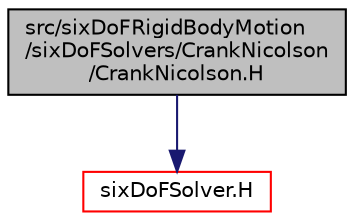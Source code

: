 digraph "src/sixDoFRigidBodyMotion/sixDoFSolvers/CrankNicolson/CrankNicolson.H"
{
  bgcolor="transparent";
  edge [fontname="Helvetica",fontsize="10",labelfontname="Helvetica",labelfontsize="10"];
  node [fontname="Helvetica",fontsize="10",shape=record];
  Node1 [label="src/sixDoFRigidBodyMotion\l/sixDoFSolvers/CrankNicolson\l/CrankNicolson.H",height=0.2,width=0.4,color="black", fillcolor="grey75", style="filled", fontcolor="black"];
  Node1 -> Node2 [color="midnightblue",fontsize="10",style="solid",fontname="Helvetica"];
  Node2 [label="sixDoFSolver.H",height=0.2,width=0.4,color="red",URL="$a09959.html"];
}
